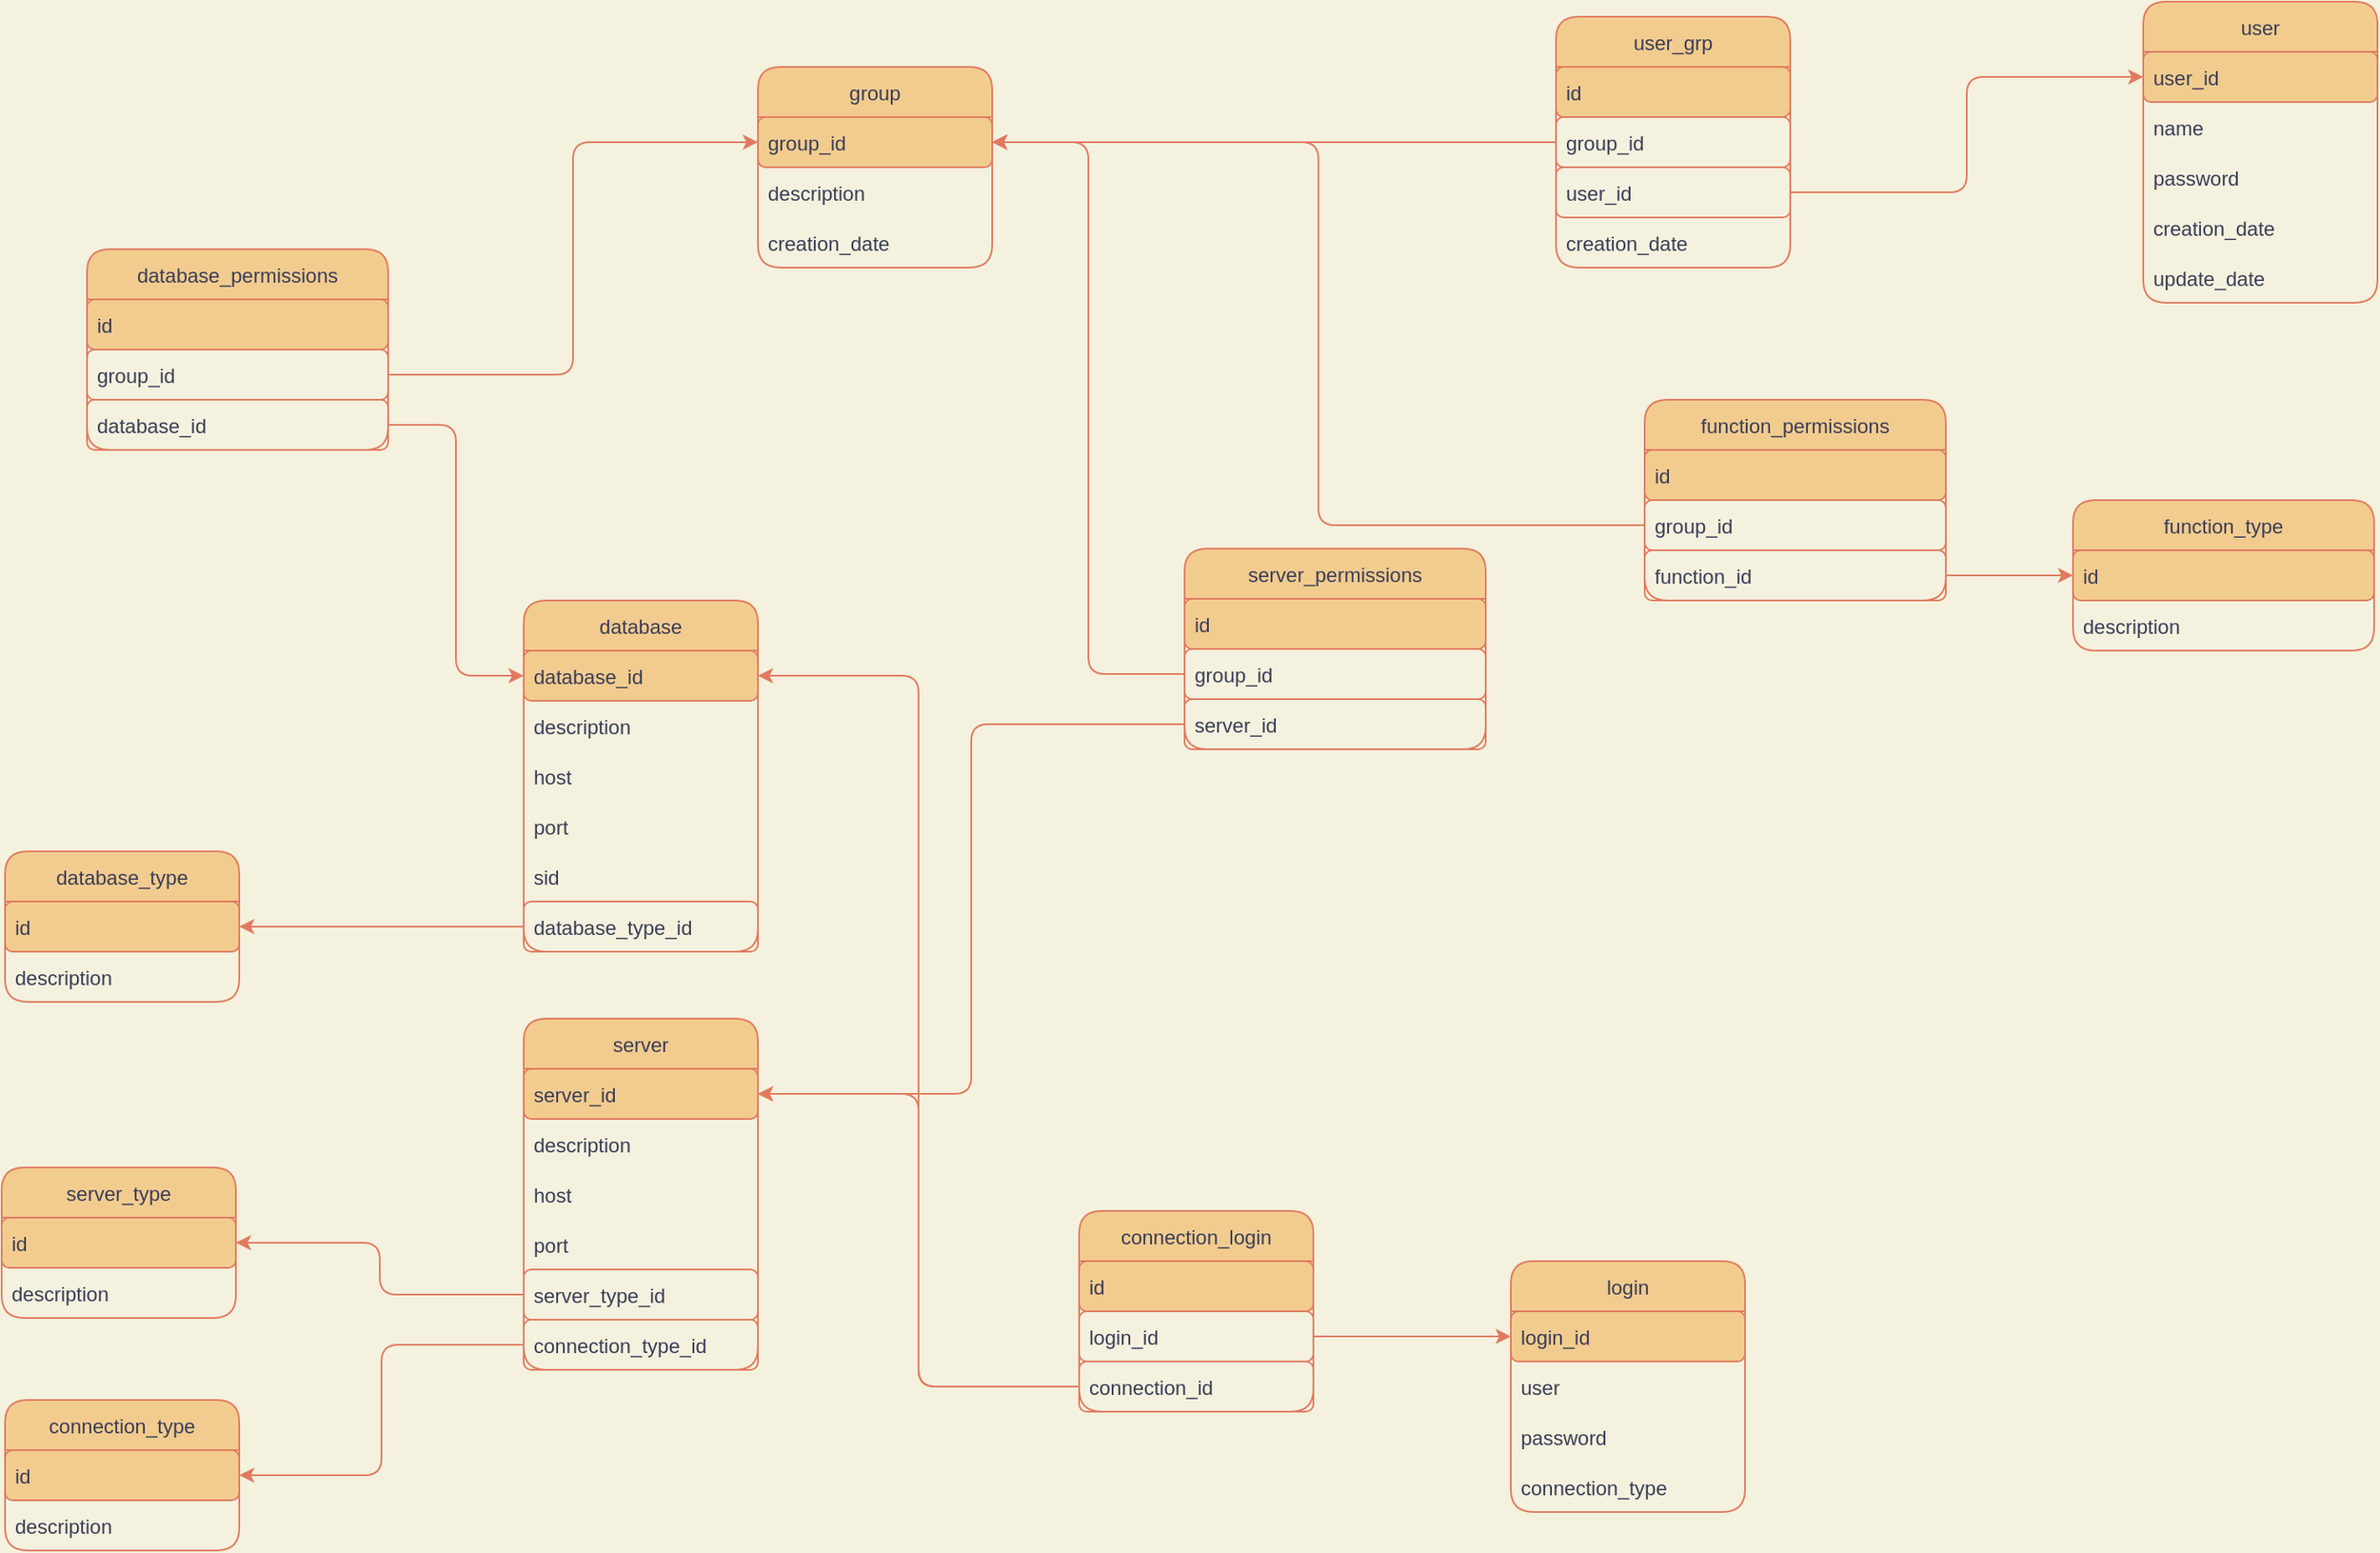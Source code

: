 <mxfile version="20.2.3" type="device"><diagram id="SVLGyACO1hoUOz4tpJ-e" name="Page-1"><mxGraphModel dx="2172" dy="1305" grid="0" gridSize="10" guides="1" tooltips="1" connect="1" arrows="1" fold="1" page="0" pageScale="1" pageWidth="850" pageHeight="1100" background="#F4F1DE" math="0" shadow="0"><root><mxCell id="0"/><mxCell id="1" parent="0"/><mxCell id="Cec7JpE_KE5WdMpcftBa-1" value="database_type" style="swimlane;fontStyle=0;childLayout=stackLayout;horizontal=1;startSize=30;horizontalStack=0;resizeParent=1;resizeParentMax=0;resizeLast=0;collapsible=1;marginBottom=0;fillColor=#F2CC8F;strokeColor=#E07A5F;fontColor=#393C56;rounded=1;" parent="1" vertex="1"><mxGeometry x="-410" y="500" width="140" height="90" as="geometry"/></mxCell><mxCell id="Cec7JpE_KE5WdMpcftBa-2" value="id" style="text;strokeColor=#E07A5F;fillColor=#F2CC8F;align=left;verticalAlign=middle;spacingLeft=4;spacingRight=4;overflow=hidden;points=[[0,0.5],[1,0.5]];portConstraint=eastwest;rotatable=0;fontColor=#393C56;rounded=1;" parent="Cec7JpE_KE5WdMpcftBa-1" vertex="1"><mxGeometry y="30" width="140" height="30" as="geometry"/></mxCell><mxCell id="Cec7JpE_KE5WdMpcftBa-3" value="description" style="text;strokeColor=none;fillColor=none;align=left;verticalAlign=middle;spacingLeft=4;spacingRight=4;overflow=hidden;points=[[0,0.5],[1,0.5]];portConstraint=eastwest;rotatable=0;fontColor=#393C56;rounded=1;" parent="Cec7JpE_KE5WdMpcftBa-1" vertex="1"><mxGeometry y="60" width="140" height="30" as="geometry"/></mxCell><mxCell id="Cec7JpE_KE5WdMpcftBa-6" value="database" style="swimlane;fontStyle=0;childLayout=stackLayout;horizontal=1;startSize=30;horizontalStack=0;resizeParent=1;resizeParentMax=0;resizeLast=0;collapsible=1;marginBottom=0;fillColor=#F2CC8F;strokeColor=#E07A5F;fontColor=#393C56;rounded=1;" parent="1" vertex="1"><mxGeometry x="-100" y="350" width="140" height="210" as="geometry"/></mxCell><mxCell id="Cec7JpE_KE5WdMpcftBa-7" value="database_id" style="text;strokeColor=#E07A5F;fillColor=#F2CC8F;align=left;verticalAlign=middle;spacingLeft=4;spacingRight=4;overflow=hidden;points=[[0,0.5],[1,0.5]];portConstraint=eastwest;rotatable=0;fontColor=#393C56;rounded=1;" parent="Cec7JpE_KE5WdMpcftBa-6" vertex="1"><mxGeometry y="30" width="140" height="30" as="geometry"/></mxCell><mxCell id="Cec7JpE_KE5WdMpcftBa-8" value="description" style="text;strokeColor=none;fillColor=none;align=left;verticalAlign=middle;spacingLeft=4;spacingRight=4;overflow=hidden;points=[[0,0.5],[1,0.5]];portConstraint=eastwest;rotatable=0;fontColor=#393C56;rounded=1;" parent="Cec7JpE_KE5WdMpcftBa-6" vertex="1"><mxGeometry y="60" width="140" height="30" as="geometry"/></mxCell><mxCell id="Cec7JpE_KE5WdMpcftBa-13" value="host" style="text;strokeColor=none;fillColor=none;align=left;verticalAlign=middle;spacingLeft=4;spacingRight=4;overflow=hidden;points=[[0,0.5],[1,0.5]];portConstraint=eastwest;rotatable=0;fontColor=#393C56;rounded=1;" parent="Cec7JpE_KE5WdMpcftBa-6" vertex="1"><mxGeometry y="90" width="140" height="30" as="geometry"/></mxCell><mxCell id="Cec7JpE_KE5WdMpcftBa-12" value="port" style="text;strokeColor=none;fillColor=none;align=left;verticalAlign=middle;spacingLeft=4;spacingRight=4;overflow=hidden;points=[[0,0.5],[1,0.5]];portConstraint=eastwest;rotatable=0;fontColor=#393C56;rounded=1;" parent="Cec7JpE_KE5WdMpcftBa-6" vertex="1"><mxGeometry y="120" width="140" height="30" as="geometry"/></mxCell><mxCell id="Cec7JpE_KE5WdMpcftBa-14" value="sid" style="text;strokeColor=none;fillColor=none;align=left;verticalAlign=middle;spacingLeft=4;spacingRight=4;overflow=hidden;points=[[0,0.5],[1,0.5]];portConstraint=eastwest;rotatable=0;fontColor=#393C56;rounded=1;" parent="Cec7JpE_KE5WdMpcftBa-6" vertex="1"><mxGeometry y="150" width="140" height="30" as="geometry"/></mxCell><mxCell id="Cec7JpE_KE5WdMpcftBa-15" value="database_type_id" style="text;strokeColor=#E07A5F;fillColor=none;align=left;verticalAlign=middle;spacingLeft=4;spacingRight=4;overflow=hidden;points=[[0,0.5],[1,0.5]];portConstraint=eastwest;rotatable=0;fontColor=#393C56;rounded=1;" parent="Cec7JpE_KE5WdMpcftBa-6" vertex="1"><mxGeometry y="180" width="140" height="30" as="geometry"/></mxCell><mxCell id="Cec7JpE_KE5WdMpcftBa-17" style="edgeStyle=orthogonalEdgeStyle;rounded=1;orthogonalLoop=1;jettySize=auto;html=1;strokeColor=#E07A5F;fontColor=#393C56;labelBackgroundColor=#F4F1DE;" parent="1" source="Cec7JpE_KE5WdMpcftBa-15" target="Cec7JpE_KE5WdMpcftBa-2" edge="1"><mxGeometry relative="1" as="geometry"/></mxCell><mxCell id="Cec7JpE_KE5WdMpcftBa-20" value="server" style="swimlane;fontStyle=0;childLayout=stackLayout;horizontal=1;startSize=30;horizontalStack=0;resizeParent=1;resizeParentMax=0;resizeLast=0;collapsible=1;marginBottom=0;fillColor=#F2CC8F;strokeColor=#E07A5F;fontColor=#393C56;rounded=1;" parent="1" vertex="1"><mxGeometry x="-100" y="600" width="140" height="210" as="geometry"/></mxCell><mxCell id="Cec7JpE_KE5WdMpcftBa-21" value="server_id" style="text;strokeColor=#E07A5F;fillColor=#F2CC8F;align=left;verticalAlign=middle;spacingLeft=4;spacingRight=4;overflow=hidden;points=[[0,0.5],[1,0.5]];portConstraint=eastwest;rotatable=0;fontColor=#393C56;rounded=1;" parent="Cec7JpE_KE5WdMpcftBa-20" vertex="1"><mxGeometry y="30" width="140" height="30" as="geometry"/></mxCell><mxCell id="Cec7JpE_KE5WdMpcftBa-22" value="description" style="text;strokeColor=none;fillColor=none;align=left;verticalAlign=middle;spacingLeft=4;spacingRight=4;overflow=hidden;points=[[0,0.5],[1,0.5]];portConstraint=eastwest;rotatable=0;fontColor=#393C56;rounded=1;" parent="Cec7JpE_KE5WdMpcftBa-20" vertex="1"><mxGeometry y="60" width="140" height="30" as="geometry"/></mxCell><mxCell id="Cec7JpE_KE5WdMpcftBa-23" value="host" style="text;strokeColor=none;fillColor=none;align=left;verticalAlign=middle;spacingLeft=4;spacingRight=4;overflow=hidden;points=[[0,0.5],[1,0.5]];portConstraint=eastwest;rotatable=0;fontColor=#393C56;rounded=1;" parent="Cec7JpE_KE5WdMpcftBa-20" vertex="1"><mxGeometry y="90" width="140" height="30" as="geometry"/></mxCell><mxCell id="Cec7JpE_KE5WdMpcftBa-24" value="port" style="text;strokeColor=none;fillColor=none;align=left;verticalAlign=middle;spacingLeft=4;spacingRight=4;overflow=hidden;points=[[0,0.5],[1,0.5]];portConstraint=eastwest;rotatable=0;fontColor=#393C56;rounded=1;" parent="Cec7JpE_KE5WdMpcftBa-20" vertex="1"><mxGeometry y="120" width="140" height="30" as="geometry"/></mxCell><mxCell id="Cec7JpE_KE5WdMpcftBa-26" value="server_type_id" style="text;strokeColor=#E07A5F;fillColor=none;align=left;verticalAlign=middle;spacingLeft=4;spacingRight=4;overflow=hidden;points=[[0,0.5],[1,0.5]];portConstraint=eastwest;rotatable=0;fontColor=#393C56;rounded=1;" parent="Cec7JpE_KE5WdMpcftBa-20" vertex="1"><mxGeometry y="150" width="140" height="30" as="geometry"/></mxCell><mxCell id="Cec7JpE_KE5WdMpcftBa-106" value="connection_type_id" style="text;strokeColor=#E07A5F;fillColor=none;align=left;verticalAlign=middle;spacingLeft=4;spacingRight=4;overflow=hidden;points=[[0,0.5],[1,0.5]];portConstraint=eastwest;rotatable=0;fontColor=#393C56;rounded=1;" parent="Cec7JpE_KE5WdMpcftBa-20" vertex="1"><mxGeometry y="180" width="140" height="30" as="geometry"/></mxCell><mxCell id="Cec7JpE_KE5WdMpcftBa-28" value="server_type" style="swimlane;fontStyle=0;childLayout=stackLayout;horizontal=1;startSize=30;horizontalStack=0;resizeParent=1;resizeParentMax=0;resizeLast=0;collapsible=1;marginBottom=0;fillColor=#F2CC8F;strokeColor=#E07A5F;fontColor=#393C56;rounded=1;" parent="1" vertex="1"><mxGeometry x="-412" y="689" width="140" height="90" as="geometry"/></mxCell><mxCell id="Cec7JpE_KE5WdMpcftBa-29" value="id" style="text;strokeColor=#E07A5F;fillColor=#F2CC8F;align=left;verticalAlign=middle;spacingLeft=4;spacingRight=4;overflow=hidden;points=[[0,0.5],[1,0.5]];portConstraint=eastwest;rotatable=0;fontColor=#393C56;rounded=1;" parent="Cec7JpE_KE5WdMpcftBa-28" vertex="1"><mxGeometry y="30" width="140" height="30" as="geometry"/></mxCell><mxCell id="Cec7JpE_KE5WdMpcftBa-30" value="description" style="text;strokeColor=none;fillColor=none;align=left;verticalAlign=middle;spacingLeft=4;spacingRight=4;overflow=hidden;points=[[0,0.5],[1,0.5]];portConstraint=eastwest;rotatable=0;fontColor=#393C56;rounded=1;" parent="Cec7JpE_KE5WdMpcftBa-28" vertex="1"><mxGeometry y="60" width="140" height="30" as="geometry"/></mxCell><mxCell id="Cec7JpE_KE5WdMpcftBa-31" style="edgeStyle=orthogonalEdgeStyle;rounded=1;orthogonalLoop=1;jettySize=auto;html=1;strokeColor=#E07A5F;fontColor=#393C56;labelBackgroundColor=#F4F1DE;" parent="1" source="Cec7JpE_KE5WdMpcftBa-26" target="Cec7JpE_KE5WdMpcftBa-29" edge="1"><mxGeometry relative="1" as="geometry"/></mxCell><mxCell id="Cec7JpE_KE5WdMpcftBa-32" value="group" style="swimlane;fontStyle=0;childLayout=stackLayout;horizontal=1;startSize=30;horizontalStack=0;resizeParent=1;resizeParentMax=0;resizeLast=0;collapsible=1;marginBottom=0;fillColor=#F2CC8F;strokeColor=#E07A5F;fontColor=#393C56;rounded=1;" parent="1" vertex="1"><mxGeometry x="40" y="31" width="140" height="120" as="geometry"/></mxCell><mxCell id="Cec7JpE_KE5WdMpcftBa-33" value="group_id" style="text;strokeColor=#E07A5F;fillColor=#F2CC8F;align=left;verticalAlign=middle;spacingLeft=4;spacingRight=4;overflow=hidden;points=[[0,0.5],[1,0.5]];portConstraint=eastwest;rotatable=0;fontColor=#393C56;rounded=1;" parent="Cec7JpE_KE5WdMpcftBa-32" vertex="1"><mxGeometry y="30" width="140" height="30" as="geometry"/></mxCell><mxCell id="Cec7JpE_KE5WdMpcftBa-34" value="description" style="text;strokeColor=none;fillColor=none;align=left;verticalAlign=middle;spacingLeft=4;spacingRight=4;overflow=hidden;points=[[0,0.5],[1,0.5]];portConstraint=eastwest;rotatable=0;fontColor=#393C56;rounded=1;" parent="Cec7JpE_KE5WdMpcftBa-32" vertex="1"><mxGeometry y="60" width="140" height="30" as="geometry"/></mxCell><mxCell id="Cec7JpE_KE5WdMpcftBa-79" value="creation_date" style="text;strokeColor=none;fillColor=none;align=left;verticalAlign=middle;spacingLeft=4;spacingRight=4;overflow=hidden;points=[[0,0.5],[1,0.5]];portConstraint=eastwest;rotatable=0;fontColor=#393C56;rounded=1;" parent="Cec7JpE_KE5WdMpcftBa-32" vertex="1"><mxGeometry y="90" width="140" height="30" as="geometry"/></mxCell><mxCell id="Cec7JpE_KE5WdMpcftBa-35" value="user" style="swimlane;fontStyle=0;childLayout=stackLayout;horizontal=1;startSize=30;horizontalStack=0;resizeParent=1;resizeParentMax=0;resizeLast=0;collapsible=1;marginBottom=0;fillColor=#F2CC8F;strokeColor=#E07A5F;fontColor=#393C56;rounded=1;" parent="1" vertex="1"><mxGeometry x="868" y="-8" width="140" height="180" as="geometry"/></mxCell><mxCell id="Cec7JpE_KE5WdMpcftBa-36" value="user_id" style="text;strokeColor=#E07A5F;fillColor=#F2CC8F;align=left;verticalAlign=middle;spacingLeft=4;spacingRight=4;overflow=hidden;points=[[0,0.5],[1,0.5]];portConstraint=eastwest;rotatable=0;fontColor=#393C56;rounded=1;" parent="Cec7JpE_KE5WdMpcftBa-35" vertex="1"><mxGeometry y="30" width="140" height="30" as="geometry"/></mxCell><mxCell id="Cec7JpE_KE5WdMpcftBa-37" value="name" style="text;strokeColor=none;fillColor=none;align=left;verticalAlign=middle;spacingLeft=4;spacingRight=4;overflow=hidden;points=[[0,0.5],[1,0.5]];portConstraint=eastwest;rotatable=0;fontColor=#393C56;rounded=1;" parent="Cec7JpE_KE5WdMpcftBa-35" vertex="1"><mxGeometry y="60" width="140" height="30" as="geometry"/></mxCell><mxCell id="Cec7JpE_KE5WdMpcftBa-76" value="password" style="text;strokeColor=none;fillColor=none;align=left;verticalAlign=middle;spacingLeft=4;spacingRight=4;overflow=hidden;points=[[0,0.5],[1,0.5]];portConstraint=eastwest;rotatable=0;fontColor=#393C56;rounded=1;" parent="Cec7JpE_KE5WdMpcftBa-35" vertex="1"><mxGeometry y="90" width="140" height="30" as="geometry"/></mxCell><mxCell id="Cec7JpE_KE5WdMpcftBa-38" value="creation_date" style="text;strokeColor=none;fillColor=none;align=left;verticalAlign=middle;spacingLeft=4;spacingRight=4;overflow=hidden;points=[[0,0.5],[1,0.5]];portConstraint=eastwest;rotatable=0;fontColor=#393C56;rounded=1;" parent="Cec7JpE_KE5WdMpcftBa-35" vertex="1"><mxGeometry y="120" width="140" height="30" as="geometry"/></mxCell><mxCell id="Cec7JpE_KE5WdMpcftBa-77" value="update_date" style="text;strokeColor=none;fillColor=none;align=left;verticalAlign=middle;spacingLeft=4;spacingRight=4;overflow=hidden;points=[[0,0.5],[1,0.5]];portConstraint=eastwest;rotatable=0;fontColor=#393C56;rounded=1;" parent="Cec7JpE_KE5WdMpcftBa-35" vertex="1"><mxGeometry y="150" width="140" height="30" as="geometry"/></mxCell><mxCell id="Cec7JpE_KE5WdMpcftBa-41" value="user_grp" style="swimlane;fontStyle=0;childLayout=stackLayout;horizontal=1;startSize=30;horizontalStack=0;resizeParent=1;resizeParentMax=0;resizeLast=0;collapsible=1;marginBottom=0;fillColor=#F2CC8F;strokeColor=#E07A5F;fontColor=#393C56;rounded=1;" parent="1" vertex="1"><mxGeometry x="517" y="1" width="140" height="150" as="geometry"/></mxCell><mxCell id="Cec7JpE_KE5WdMpcftBa-42" value="id" style="text;strokeColor=#E07A5F;fillColor=#F2CC8F;align=left;verticalAlign=middle;spacingLeft=4;spacingRight=4;overflow=hidden;points=[[0,0.5],[1,0.5]];portConstraint=eastwest;rotatable=0;fontColor=#393C56;rounded=1;" parent="Cec7JpE_KE5WdMpcftBa-41" vertex="1"><mxGeometry y="30" width="140" height="30" as="geometry"/></mxCell><mxCell id="Cec7JpE_KE5WdMpcftBa-43" value="group_id" style="text;strokeColor=#E07A5F;fillColor=none;align=left;verticalAlign=middle;spacingLeft=4;spacingRight=4;overflow=hidden;points=[[0,0.5],[1,0.5]];portConstraint=eastwest;rotatable=0;fontColor=#393C56;rounded=1;" parent="Cec7JpE_KE5WdMpcftBa-41" vertex="1"><mxGeometry y="60" width="140" height="30" as="geometry"/></mxCell><mxCell id="Cec7JpE_KE5WdMpcftBa-44" value="user_id" style="text;align=left;verticalAlign=middle;spacingLeft=4;spacingRight=4;overflow=hidden;points=[[0,0.5],[1,0.5]];portConstraint=eastwest;rotatable=0;strokeColor=#E07A5F;fontColor=#393C56;rounded=1;" parent="Cec7JpE_KE5WdMpcftBa-41" vertex="1"><mxGeometry y="90" width="140" height="30" as="geometry"/></mxCell><mxCell id="Cec7JpE_KE5WdMpcftBa-78" value="creation_date" style="text;strokeColor=none;fillColor=none;align=left;verticalAlign=middle;spacingLeft=4;spacingRight=4;overflow=hidden;points=[[0,0.5],[1,0.5]];portConstraint=eastwest;rotatable=0;fontColor=#393C56;rounded=1;" parent="Cec7JpE_KE5WdMpcftBa-41" vertex="1"><mxGeometry y="120" width="140" height="30" as="geometry"/></mxCell><mxCell id="Cec7JpE_KE5WdMpcftBa-46" style="edgeStyle=orthogonalEdgeStyle;rounded=1;orthogonalLoop=1;jettySize=auto;html=1;strokeColor=#E07A5F;fontColor=#393C56;labelBackgroundColor=#F4F1DE;" parent="1" source="Cec7JpE_KE5WdMpcftBa-43" target="Cec7JpE_KE5WdMpcftBa-33" edge="1"><mxGeometry relative="1" as="geometry"/></mxCell><mxCell id="Cec7JpE_KE5WdMpcftBa-47" style="edgeStyle=orthogonalEdgeStyle;rounded=1;orthogonalLoop=1;jettySize=auto;html=1;strokeColor=#E07A5F;fontColor=#393C56;labelBackgroundColor=#F4F1DE;" parent="1" source="Cec7JpE_KE5WdMpcftBa-44" target="Cec7JpE_KE5WdMpcftBa-36" edge="1"><mxGeometry relative="1" as="geometry"/></mxCell><mxCell id="Cec7JpE_KE5WdMpcftBa-48" value="login" style="swimlane;fontStyle=0;childLayout=stackLayout;horizontal=1;startSize=30;horizontalStack=0;resizeParent=1;resizeParentMax=0;resizeLast=0;collapsible=1;marginBottom=0;fillColor=#F2CC8F;strokeColor=#E07A5F;fontColor=#393C56;rounded=1;" parent="1" vertex="1"><mxGeometry x="490" y="745" width="140" height="150" as="geometry"/></mxCell><mxCell id="Cec7JpE_KE5WdMpcftBa-49" value="login_id" style="text;strokeColor=#E07A5F;fillColor=#F2CC8F;align=left;verticalAlign=middle;spacingLeft=4;spacingRight=4;overflow=hidden;points=[[0,0.5],[1,0.5]];portConstraint=eastwest;rotatable=0;fontColor=#393C56;rounded=1;" parent="Cec7JpE_KE5WdMpcftBa-48" vertex="1"><mxGeometry y="30" width="140" height="30" as="geometry"/></mxCell><mxCell id="Cec7JpE_KE5WdMpcftBa-50" value="user" style="text;strokeColor=none;fillColor=none;align=left;verticalAlign=middle;spacingLeft=4;spacingRight=4;overflow=hidden;points=[[0,0.5],[1,0.5]];portConstraint=eastwest;rotatable=0;fontColor=#393C56;rounded=1;" parent="Cec7JpE_KE5WdMpcftBa-48" vertex="1"><mxGeometry y="60" width="140" height="30" as="geometry"/></mxCell><mxCell id="Cec7JpE_KE5WdMpcftBa-51" value="password" style="text;strokeColor=none;fillColor=none;align=left;verticalAlign=middle;spacingLeft=4;spacingRight=4;overflow=hidden;points=[[0,0.5],[1,0.5]];portConstraint=eastwest;rotatable=0;fontColor=#393C56;rounded=1;" parent="Cec7JpE_KE5WdMpcftBa-48" vertex="1"><mxGeometry y="90" width="140" height="30" as="geometry"/></mxCell><mxCell id="Cec7JpE_KE5WdMpcftBa-52" value="connection_type" style="text;strokeColor=none;fillColor=none;align=left;verticalAlign=middle;spacingLeft=4;spacingRight=4;overflow=hidden;points=[[0,0.5],[1,0.5]];portConstraint=eastwest;rotatable=0;fontColor=#393C56;rounded=1;" parent="Cec7JpE_KE5WdMpcftBa-48" vertex="1"><mxGeometry y="120" width="140" height="30" as="geometry"/></mxCell><mxCell id="Cec7JpE_KE5WdMpcftBa-55" value="connection_login" style="swimlane;fontStyle=0;childLayout=stackLayout;horizontal=1;startSize=30;horizontalStack=0;resizeParent=1;resizeParentMax=0;resizeLast=0;collapsible=1;marginBottom=0;fillColor=#F2CC8F;strokeColor=#E07A5F;fontColor=#393C56;rounded=1;" parent="1" vertex="1"><mxGeometry x="232" y="715" width="140" height="120" as="geometry"/></mxCell><mxCell id="Cec7JpE_KE5WdMpcftBa-56" value="id" style="text;strokeColor=#E07A5F;fillColor=#F2CC8F;align=left;verticalAlign=middle;spacingLeft=4;spacingRight=4;overflow=hidden;points=[[0,0.5],[1,0.5]];portConstraint=eastwest;rotatable=0;fontColor=#393C56;rounded=1;" parent="Cec7JpE_KE5WdMpcftBa-55" vertex="1"><mxGeometry y="30" width="140" height="30" as="geometry"/></mxCell><mxCell id="Cec7JpE_KE5WdMpcftBa-58" value="login_id" style="text;strokeColor=#E07A5F;fillColor=none;align=left;verticalAlign=middle;spacingLeft=4;spacingRight=4;overflow=hidden;points=[[0,0.5],[1,0.5]];portConstraint=eastwest;rotatable=0;fontColor=#393C56;rounded=1;" parent="Cec7JpE_KE5WdMpcftBa-55" vertex="1"><mxGeometry y="60" width="140" height="30" as="geometry"/></mxCell><mxCell id="Cec7JpE_KE5WdMpcftBa-59" value="connection_id" style="text;strokeColor=#E07A5F;fillColor=none;align=left;verticalAlign=middle;spacingLeft=4;spacingRight=4;overflow=hidden;points=[[0,0.5],[1,0.5]];portConstraint=eastwest;rotatable=0;fontColor=#393C56;rounded=1;" parent="Cec7JpE_KE5WdMpcftBa-55" vertex="1"><mxGeometry y="90" width="140" height="30" as="geometry"/></mxCell><mxCell id="Cec7JpE_KE5WdMpcftBa-60" style="edgeStyle=orthogonalEdgeStyle;rounded=1;orthogonalLoop=1;jettySize=auto;html=1;strokeColor=#E07A5F;fontColor=#393C56;labelBackgroundColor=#F4F1DE;" parent="1" source="Cec7JpE_KE5WdMpcftBa-58" target="Cec7JpE_KE5WdMpcftBa-49" edge="1"><mxGeometry relative="1" as="geometry"/></mxCell><mxCell id="Cec7JpE_KE5WdMpcftBa-63" value="server_permissions" style="swimlane;fontStyle=0;childLayout=stackLayout;horizontal=1;startSize=30;horizontalStack=0;resizeParent=1;resizeParentMax=0;resizeLast=0;collapsible=1;marginBottom=0;fillColor=#F2CC8F;strokeColor=#E07A5F;fontColor=#393C56;rounded=1;" parent="1" vertex="1"><mxGeometry x="295" y="319" width="180" height="120" as="geometry"/></mxCell><mxCell id="Cec7JpE_KE5WdMpcftBa-64" value="id" style="text;strokeColor=#E07A5F;fillColor=#F2CC8F;align=left;verticalAlign=middle;spacingLeft=4;spacingRight=4;overflow=hidden;points=[[0,0.5],[1,0.5]];portConstraint=eastwest;rotatable=0;fontColor=#393C56;rounded=1;" parent="Cec7JpE_KE5WdMpcftBa-63" vertex="1"><mxGeometry y="30" width="180" height="30" as="geometry"/></mxCell><mxCell id="Cec7JpE_KE5WdMpcftBa-65" value="group_id" style="text;strokeColor=#E07A5F;fillColor=none;align=left;verticalAlign=middle;spacingLeft=4;spacingRight=4;overflow=hidden;points=[[0,0.5],[1,0.5]];portConstraint=eastwest;rotatable=0;fontColor=#393C56;rounded=1;" parent="Cec7JpE_KE5WdMpcftBa-63" vertex="1"><mxGeometry y="60" width="180" height="30" as="geometry"/></mxCell><mxCell id="Cec7JpE_KE5WdMpcftBa-66" value="server_id" style="text;strokeColor=#E07A5F;fillColor=none;align=left;verticalAlign=middle;spacingLeft=4;spacingRight=4;overflow=hidden;points=[[0,0.5],[1,0.5]];portConstraint=eastwest;rotatable=0;fontColor=#393C56;rounded=1;" parent="Cec7JpE_KE5WdMpcftBa-63" vertex="1"><mxGeometry y="90" width="180" height="30" as="geometry"/></mxCell><mxCell id="Cec7JpE_KE5WdMpcftBa-80" value="function_type" style="swimlane;fontStyle=0;childLayout=stackLayout;horizontal=1;startSize=30;horizontalStack=0;resizeParent=1;resizeParentMax=0;resizeLast=0;collapsible=1;marginBottom=0;fillColor=#F2CC8F;strokeColor=#E07A5F;fontColor=#393C56;rounded=1;" parent="1" vertex="1"><mxGeometry x="826" y="290" width="180" height="90" as="geometry"/></mxCell><mxCell id="Cec7JpE_KE5WdMpcftBa-81" value="id" style="text;strokeColor=#E07A5F;fillColor=#F2CC8F;align=left;verticalAlign=middle;spacingLeft=4;spacingRight=4;overflow=hidden;points=[[0,0.5],[1,0.5]];portConstraint=eastwest;rotatable=0;fontColor=#393C56;rounded=1;" parent="Cec7JpE_KE5WdMpcftBa-80" vertex="1"><mxGeometry y="30" width="180" height="30" as="geometry"/></mxCell><mxCell id="Cec7JpE_KE5WdMpcftBa-82" value="description" style="text;strokeColor=none;fillColor=none;align=left;verticalAlign=middle;spacingLeft=4;spacingRight=4;overflow=hidden;points=[[0,0.5],[1,0.5]];portConstraint=eastwest;rotatable=0;fontColor=#393C56;rounded=1;" parent="Cec7JpE_KE5WdMpcftBa-80" vertex="1"><mxGeometry y="60" width="180" height="30" as="geometry"/></mxCell><mxCell id="Cec7JpE_KE5WdMpcftBa-85" value="function_permissions" style="swimlane;fontStyle=0;childLayout=stackLayout;horizontal=1;startSize=30;horizontalStack=0;resizeParent=1;resizeParentMax=0;resizeLast=0;collapsible=1;marginBottom=0;fillColor=#F2CC8F;strokeColor=#E07A5F;fontColor=#393C56;rounded=1;" parent="1" vertex="1"><mxGeometry x="570" y="230" width="180" height="120" as="geometry"/></mxCell><mxCell id="Cec7JpE_KE5WdMpcftBa-86" value="id" style="text;strokeColor=#E07A5F;fillColor=#F2CC8F;align=left;verticalAlign=middle;spacingLeft=4;spacingRight=4;overflow=hidden;points=[[0,0.5],[1,0.5]];portConstraint=eastwest;rotatable=0;fontColor=#393C56;rounded=1;" parent="Cec7JpE_KE5WdMpcftBa-85" vertex="1"><mxGeometry y="30" width="180" height="30" as="geometry"/></mxCell><mxCell id="Cec7JpE_KE5WdMpcftBa-87" value="group_id" style="text;strokeColor=#E07A5F;fillColor=none;align=left;verticalAlign=middle;spacingLeft=4;spacingRight=4;overflow=hidden;points=[[0,0.5],[1,0.5]];portConstraint=eastwest;rotatable=0;fontColor=#393C56;rounded=1;" parent="Cec7JpE_KE5WdMpcftBa-85" vertex="1"><mxGeometry y="60" width="180" height="30" as="geometry"/></mxCell><mxCell id="Cec7JpE_KE5WdMpcftBa-88" value="function_id" style="text;strokeColor=#E07A5F;fillColor=none;align=left;verticalAlign=middle;spacingLeft=4;spacingRight=4;overflow=hidden;points=[[0,0.5],[1,0.5]];portConstraint=eastwest;rotatable=0;fontColor=#393C56;rounded=1;" parent="Cec7JpE_KE5WdMpcftBa-85" vertex="1"><mxGeometry y="90" width="180" height="30" as="geometry"/></mxCell><mxCell id="Cec7JpE_KE5WdMpcftBa-92" value="database_permissions" style="swimlane;fontStyle=0;childLayout=stackLayout;horizontal=1;startSize=30;horizontalStack=0;resizeParent=1;resizeParentMax=0;resizeLast=0;collapsible=1;marginBottom=0;fillColor=#F2CC8F;strokeColor=#E07A5F;fontColor=#393C56;rounded=1;" parent="1" vertex="1"><mxGeometry x="-361" y="140" width="180" height="120" as="geometry"/></mxCell><mxCell id="Cec7JpE_KE5WdMpcftBa-93" value="id" style="text;strokeColor=#E07A5F;fillColor=#F2CC8F;align=left;verticalAlign=middle;spacingLeft=4;spacingRight=4;overflow=hidden;points=[[0,0.5],[1,0.5]];portConstraint=eastwest;rotatable=0;fontColor=#393C56;rounded=1;" parent="Cec7JpE_KE5WdMpcftBa-92" vertex="1"><mxGeometry y="30" width="180" height="30" as="geometry"/></mxCell><mxCell id="Cec7JpE_KE5WdMpcftBa-94" value="group_id" style="text;strokeColor=#E07A5F;fillColor=none;align=left;verticalAlign=middle;spacingLeft=4;spacingRight=4;overflow=hidden;points=[[0,0.5],[1,0.5]];portConstraint=eastwest;rotatable=0;fontColor=#393C56;rounded=1;" parent="Cec7JpE_KE5WdMpcftBa-92" vertex="1"><mxGeometry y="60" width="180" height="30" as="geometry"/></mxCell><mxCell id="Cec7JpE_KE5WdMpcftBa-95" value="database_id" style="text;strokeColor=#E07A5F;fillColor=none;align=left;verticalAlign=middle;spacingLeft=4;spacingRight=4;overflow=hidden;points=[[0,0.5],[1,0.5]];portConstraint=eastwest;rotatable=0;fontColor=#393C56;rounded=1;" parent="Cec7JpE_KE5WdMpcftBa-92" vertex="1"><mxGeometry y="90" width="180" height="30" as="geometry"/></mxCell><mxCell id="Cec7JpE_KE5WdMpcftBa-100" style="edgeStyle=orthogonalEdgeStyle;rounded=1;orthogonalLoop=1;jettySize=auto;html=1;fontColor=#393C56;strokeColor=#E07A5F;fillColor=#F2CC8F;labelBackgroundColor=#F4F1DE;" parent="1" source="Cec7JpE_KE5WdMpcftBa-94" target="Cec7JpE_KE5WdMpcftBa-33" edge="1"><mxGeometry relative="1" as="geometry"/></mxCell><mxCell id="Cec7JpE_KE5WdMpcftBa-101" style="edgeStyle=orthogonalEdgeStyle;rounded=1;orthogonalLoop=1;jettySize=auto;html=1;fontColor=#393C56;strokeColor=#E07A5F;fillColor=#F2CC8F;labelBackgroundColor=#F4F1DE;" parent="1" source="Cec7JpE_KE5WdMpcftBa-95" target="Cec7JpE_KE5WdMpcftBa-7" edge="1"><mxGeometry relative="1" as="geometry"/></mxCell><mxCell id="Cec7JpE_KE5WdMpcftBa-102" style="edgeStyle=orthogonalEdgeStyle;rounded=1;orthogonalLoop=1;jettySize=auto;html=1;fontColor=#393C56;strokeColor=#E07A5F;fillColor=#F2CC8F;labelBackgroundColor=#F4F1DE;" parent="1" source="Cec7JpE_KE5WdMpcftBa-65" target="Cec7JpE_KE5WdMpcftBa-33" edge="1"><mxGeometry relative="1" as="geometry"/></mxCell><mxCell id="Cec7JpE_KE5WdMpcftBa-103" style="edgeStyle=orthogonalEdgeStyle;rounded=1;orthogonalLoop=1;jettySize=auto;html=1;fontColor=#393C56;strokeColor=#E07A5F;fillColor=#F2CC8F;labelBackgroundColor=#F4F1DE;" parent="1" source="Cec7JpE_KE5WdMpcftBa-66" target="Cec7JpE_KE5WdMpcftBa-21" edge="1"><mxGeometry relative="1" as="geometry"/></mxCell><mxCell id="Cec7JpE_KE5WdMpcftBa-104" style="edgeStyle=orthogonalEdgeStyle;rounded=1;orthogonalLoop=1;jettySize=auto;html=1;fontColor=#393C56;strokeColor=#E07A5F;fillColor=#F2CC8F;labelBackgroundColor=#F4F1DE;" parent="1" source="Cec7JpE_KE5WdMpcftBa-87" target="Cec7JpE_KE5WdMpcftBa-33" edge="1"><mxGeometry relative="1" as="geometry"/></mxCell><mxCell id="Cec7JpE_KE5WdMpcftBa-105" style="edgeStyle=orthogonalEdgeStyle;rounded=1;orthogonalLoop=1;jettySize=auto;html=1;fontColor=#393C56;strokeColor=#E07A5F;fillColor=#F2CC8F;labelBackgroundColor=#F4F1DE;" parent="1" source="Cec7JpE_KE5WdMpcftBa-88" target="Cec7JpE_KE5WdMpcftBa-81" edge="1"><mxGeometry relative="1" as="geometry"/></mxCell><mxCell id="Cec7JpE_KE5WdMpcftBa-107" value="connection_type" style="swimlane;fontStyle=0;childLayout=stackLayout;horizontal=1;startSize=30;horizontalStack=0;resizeParent=1;resizeParentMax=0;resizeLast=0;collapsible=1;marginBottom=0;fillColor=#F2CC8F;strokeColor=#E07A5F;fontColor=#393C56;rounded=1;" parent="1" vertex="1"><mxGeometry x="-410" y="828" width="140" height="90" as="geometry"/></mxCell><mxCell id="Cec7JpE_KE5WdMpcftBa-108" value="id" style="text;strokeColor=#E07A5F;fillColor=#F2CC8F;align=left;verticalAlign=middle;spacingLeft=4;spacingRight=4;overflow=hidden;points=[[0,0.5],[1,0.5]];portConstraint=eastwest;rotatable=0;fontColor=#393C56;rounded=1;" parent="Cec7JpE_KE5WdMpcftBa-107" vertex="1"><mxGeometry y="30" width="140" height="30" as="geometry"/></mxCell><mxCell id="Cec7JpE_KE5WdMpcftBa-109" value="description" style="text;strokeColor=none;fillColor=none;align=left;verticalAlign=middle;spacingLeft=4;spacingRight=4;overflow=hidden;points=[[0,0.5],[1,0.5]];portConstraint=eastwest;rotatable=0;fontColor=#393C56;rounded=1;" parent="Cec7JpE_KE5WdMpcftBa-107" vertex="1"><mxGeometry y="60" width="140" height="30" as="geometry"/></mxCell><mxCell id="Cec7JpE_KE5WdMpcftBa-111" style="edgeStyle=orthogonalEdgeStyle;rounded=1;orthogonalLoop=1;jettySize=auto;html=1;fontColor=#393C56;strokeColor=#E07A5F;fillColor=#F2CC8F;labelBackgroundColor=#F4F1DE;" parent="1" source="Cec7JpE_KE5WdMpcftBa-106" target="Cec7JpE_KE5WdMpcftBa-108" edge="1"><mxGeometry relative="1" as="geometry"/></mxCell><mxCell id="Cec7JpE_KE5WdMpcftBa-112" style="edgeStyle=orthogonalEdgeStyle;rounded=1;orthogonalLoop=1;jettySize=auto;html=1;fontColor=#393C56;strokeColor=#E07A5F;fillColor=#F2CC8F;labelBackgroundColor=#F4F1DE;" parent="1" source="Cec7JpE_KE5WdMpcftBa-59" target="Cec7JpE_KE5WdMpcftBa-21" edge="1"><mxGeometry relative="1" as="geometry"/></mxCell><mxCell id="Cec7JpE_KE5WdMpcftBa-113" style="edgeStyle=orthogonalEdgeStyle;rounded=1;orthogonalLoop=1;jettySize=auto;html=1;fontColor=#393C56;strokeColor=#E07A5F;fillColor=#F2CC8F;labelBackgroundColor=#F4F1DE;" parent="1" source="Cec7JpE_KE5WdMpcftBa-59" target="Cec7JpE_KE5WdMpcftBa-7" edge="1"><mxGeometry relative="1" as="geometry"/></mxCell></root></mxGraphModel></diagram></mxfile>